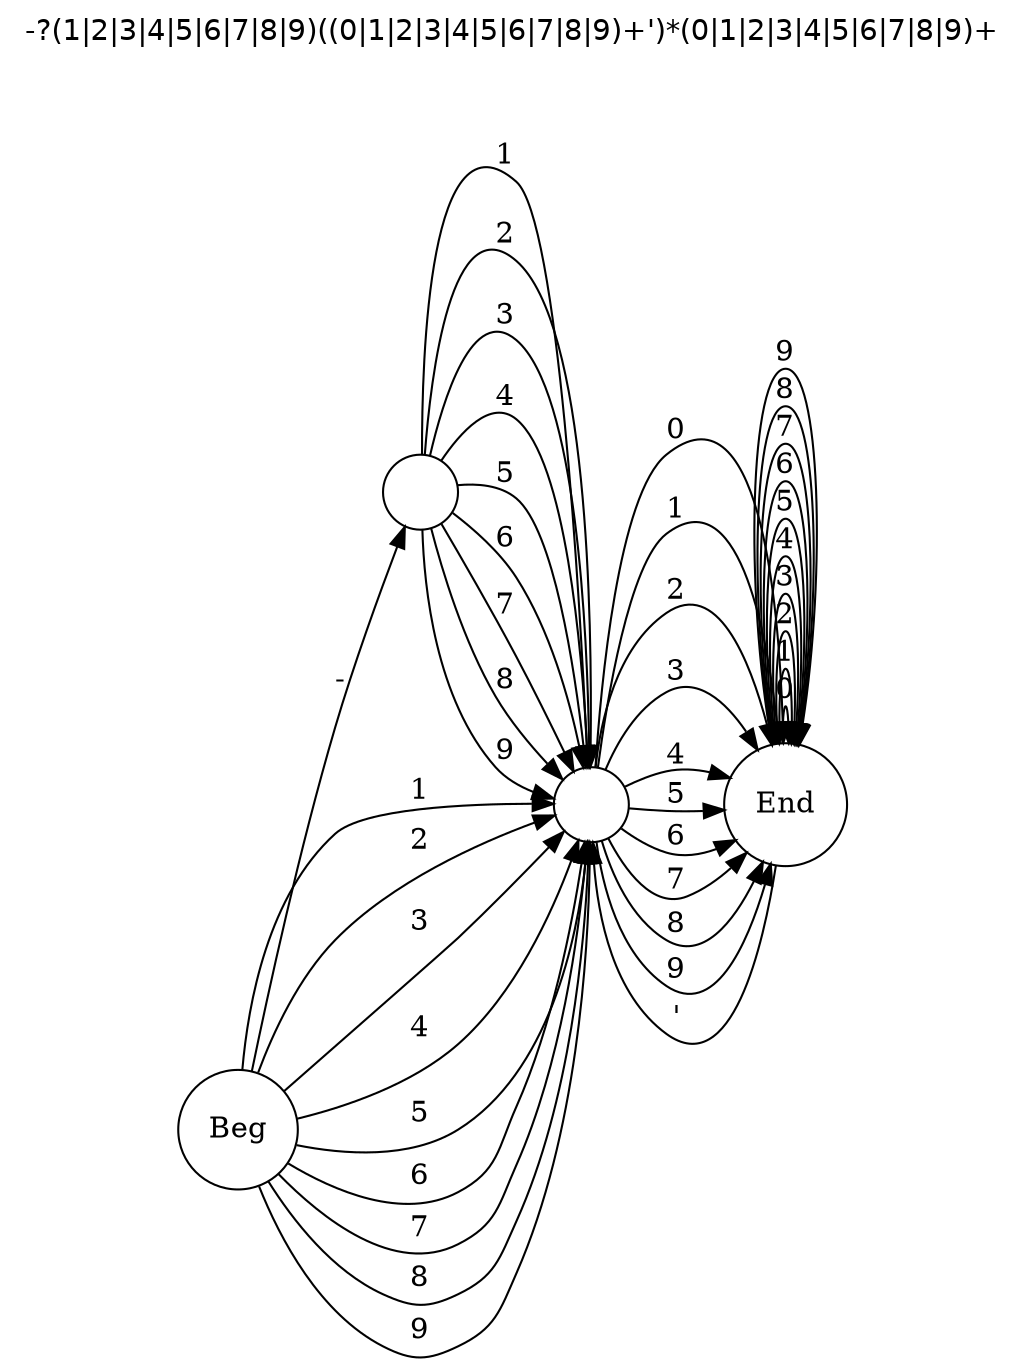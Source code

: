 digraph tokex {
	labelloc="t";
	label="-?(1|2|3|4|5|6|7|8|9)((0|1|2|3|4|5|6|7|8|9)+')*(0|1|2|3|4|5|6|7|8|9)+";
	graph [dpi=200];
	rankdir=LR;
	fontname="Helvetica";
	edge [arrowhead=normal,arrowtail=dot];
	node [shape=circle];
	# Auto-generated by Tokex.

	q0 [label=""];
	q1 [label="Beg"];
	q2 [label=""];
	q3 [label="End"];
	q1 -> q0 [label="-"];
	q1 -> q2 [label="1"];
	q1 -> q2 [label="2"];
	q1 -> q2 [label="3"];
	q1 -> q2 [label="4"];
	q1 -> q2 [label="5"];
	q1 -> q2 [label="6"];
	q1 -> q2 [label="7"];
	q1 -> q2 [label="8"];
	q1 -> q2 [label="9"];
	q0 -> q2 [label="1"];
	q0 -> q2 [label="2"];
	q0 -> q2 [label="3"];
	q0 -> q2 [label="4"];
	q0 -> q2 [label="5"];
	q0 -> q2 [label="6"];
	q0 -> q2 [label="7"];
	q0 -> q2 [label="8"];
	q0 -> q2 [label="9"];
	q2 -> q3 [label="0"];
	q2 -> q3 [label="1"];
	q2 -> q3 [label="2"];
	q2 -> q3 [label="3"];
	q2 -> q3 [label="4"];
	q2 -> q3 [label="5"];
	q2 -> q3 [label="6"];
	q2 -> q3 [label="7"];
	q2 -> q3 [label="8"];
	q2 -> q3 [label="9"];
	q3 -> q2 [label="'"];
	q3 -> q3 [label="0"];
	q3 -> q3 [label="1"];
	q3 -> q3 [label="2"];
	q3 -> q3 [label="3"];
	q3 -> q3 [label="4"];
	q3 -> q3 [label="5"];
	q3 -> q3 [label="6"];
	q3 -> q3 [label="7"];
	q3 -> q3 [label="8"];
	q3 -> q3 [label="9"];
}
